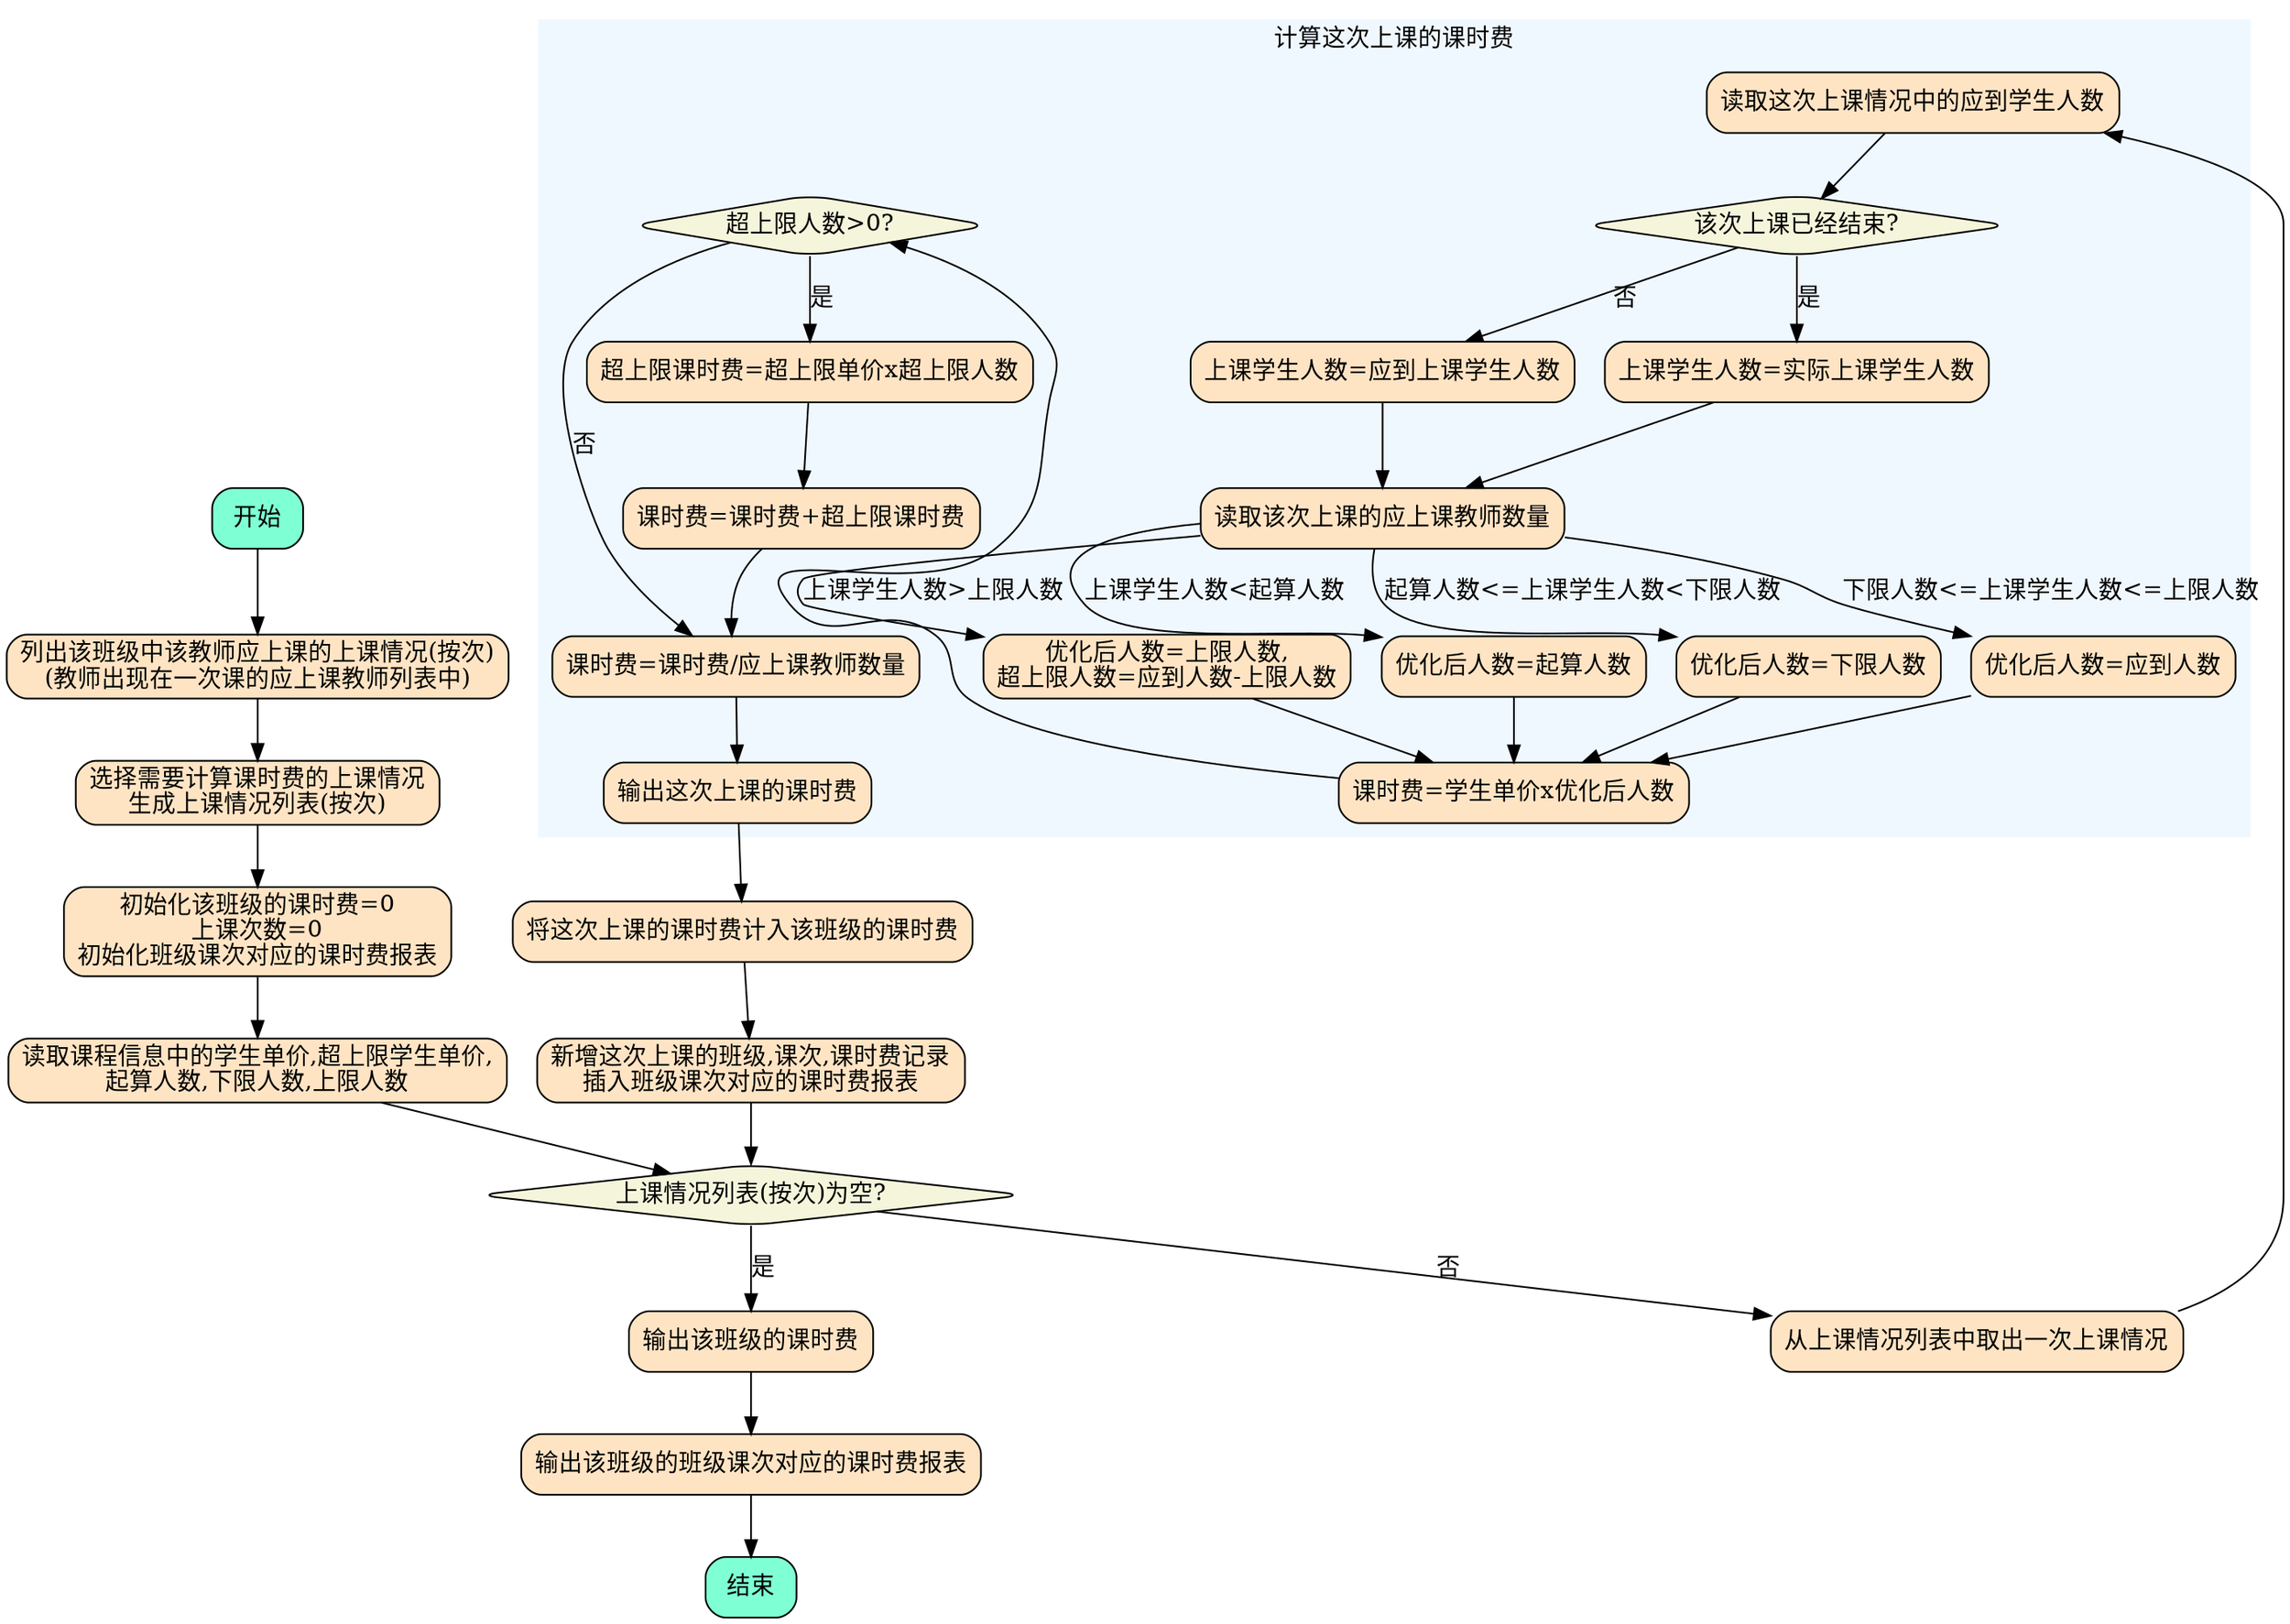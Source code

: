 digraph {
    node [shape="box", style="rounded,filled", fillcolor="aquamarine"]
        start[label="开始"];
        end[label="结束"];

    node [shape="box", style="rounded,filled", fillcolor="bisque"]
        s1[label="列出该班级中该教师应上课的上课情况(按次)\n(教师出现在一次课的应上课教师列表中)"];
        s2[label="选择需要计算课时费的上课情况\n生成上课情况列表(按次)"];
        s3[label="初始化该班级的课时费=0\n上课次数=0\n初始化班级课次对应的课时费报表"];
        s4[label="读取课程信息中的学生单价,超上限学生单价,\n起算人数,下限人数,上限人数"];
        s_c1_y1[label="输出该班级的课时费"];
        s_c1_y2[label="输出该班级的班级课次对应的课时费报表"];
        s_c1_n1[label="从上课情况列表中取出一次上课情况"];
        s_c1_n2[label="将这次上课的课时费计入该班级的课时费"];
        s_c1_n3[label="新增这次上课的班级,课次,课时费记录\n插入班级课次对应的课时费报表"];
    
    node [shape="diamond", style="rounded,filled", fillcolor="beige"]
        c1[label="上课情况列表(按次)为空?"];

    subgraph cluster1 {
        label="计算这次上课的课时费";
        style="filled";
        color="aliceblue";

        node [shape="box", style="rounded,filled", fillcolor="bisque"]
            sub1_s1[label="读取这次上课情况中的应到学生人数"];
            sub1_s2[label="读取该次上课的应上课教师数量"];
            sub1_s3_a[label="优化后人数=起算人数"];
            sub1_s3_b[label="优化后人数=下限人数"];
            sub1_s3_c[label="优化后人数=应到人数"];
            sub1_s3_d[label="优化后人数=上限人数,\n超上限人数=应到人数-上限人数"];
            sub1_s4[label="课时费=学生单价x优化后人数"];
            sub1_c2_y1[label="超上限课时费=超上限单价x超上限人数"];
            sub1_c2_y2[label="课时费=课时费+超上限课时费"];
            sub1_s5[label="课时费=课时费/应上课教师数量"];
            sub1_s6[label="输出这次上课的课时费"];
            sub1_c1_y1[label="上课学生人数=实际上课学生人数"];
            sub1_c1_n1[label="上课学生人数=应到上课学生人数"];
        
        node [shape="diamond", style="rounded,filled", fillcolor="beige"]
            sub1_c1[label="该次上课已经结束?"];
            sub1_c2[label="超上限人数>0?"];

        sub1_s1 -> sub1_c1;

        sub1_c1 -> sub1_c1_y1[label="是"];
        sub1_c1 -> sub1_c1_n1[label="否"];

        sub1_c1_y1 -> sub1_s2;
        sub1_c1_n1 -> sub1_s2;

        sub1_s2 -> sub1_s3_a[label="上课学生人数<起算人数"];
        sub1_s2 -> sub1_s3_b[label="起算人数<=上课学生人数<下限人数"];
        sub1_s2 -> sub1_s3_c[label="下限人数<=上课学生人数<=上限人数"];
        sub1_s2 -> sub1_s3_d[label="上课学生人数>上限人数"];
        sub1_s3_a -> sub1_s4;
        sub1_s3_b -> sub1_s4;
        sub1_s3_c -> sub1_s4;
        sub1_s3_d -> sub1_s4;

        sub1_s4 -> sub1_c2;
        sub1_c2 -> sub1_c2_y1[label="是"];
        sub1_c2 -> sub1_s5[label="否"];

        sub1_c2_y1 -> sub1_c2_y2 -> sub1_s5
        sub1_s5 -> sub1_s6;

        {rank=same sub1_s3_a sub1_s3_b sub1_s3_c sub1_s3_d}
        {rank=max sub1_s4}
    }
    start -> s1 -> s2 -> s3 -> s4 -> c1;

    c1 -> s_c1_y1[label="是"];
    c1 -> s_c1_n1[label="否"];

    s_c1_y1 -> s_c1_y2 -> end;
    s_c1_n1 -> sub1_s1;

    sub1_s6 -> s_c1_n2;
    s_c1_n2 -> s_c1_n3 -> c1; 
}
